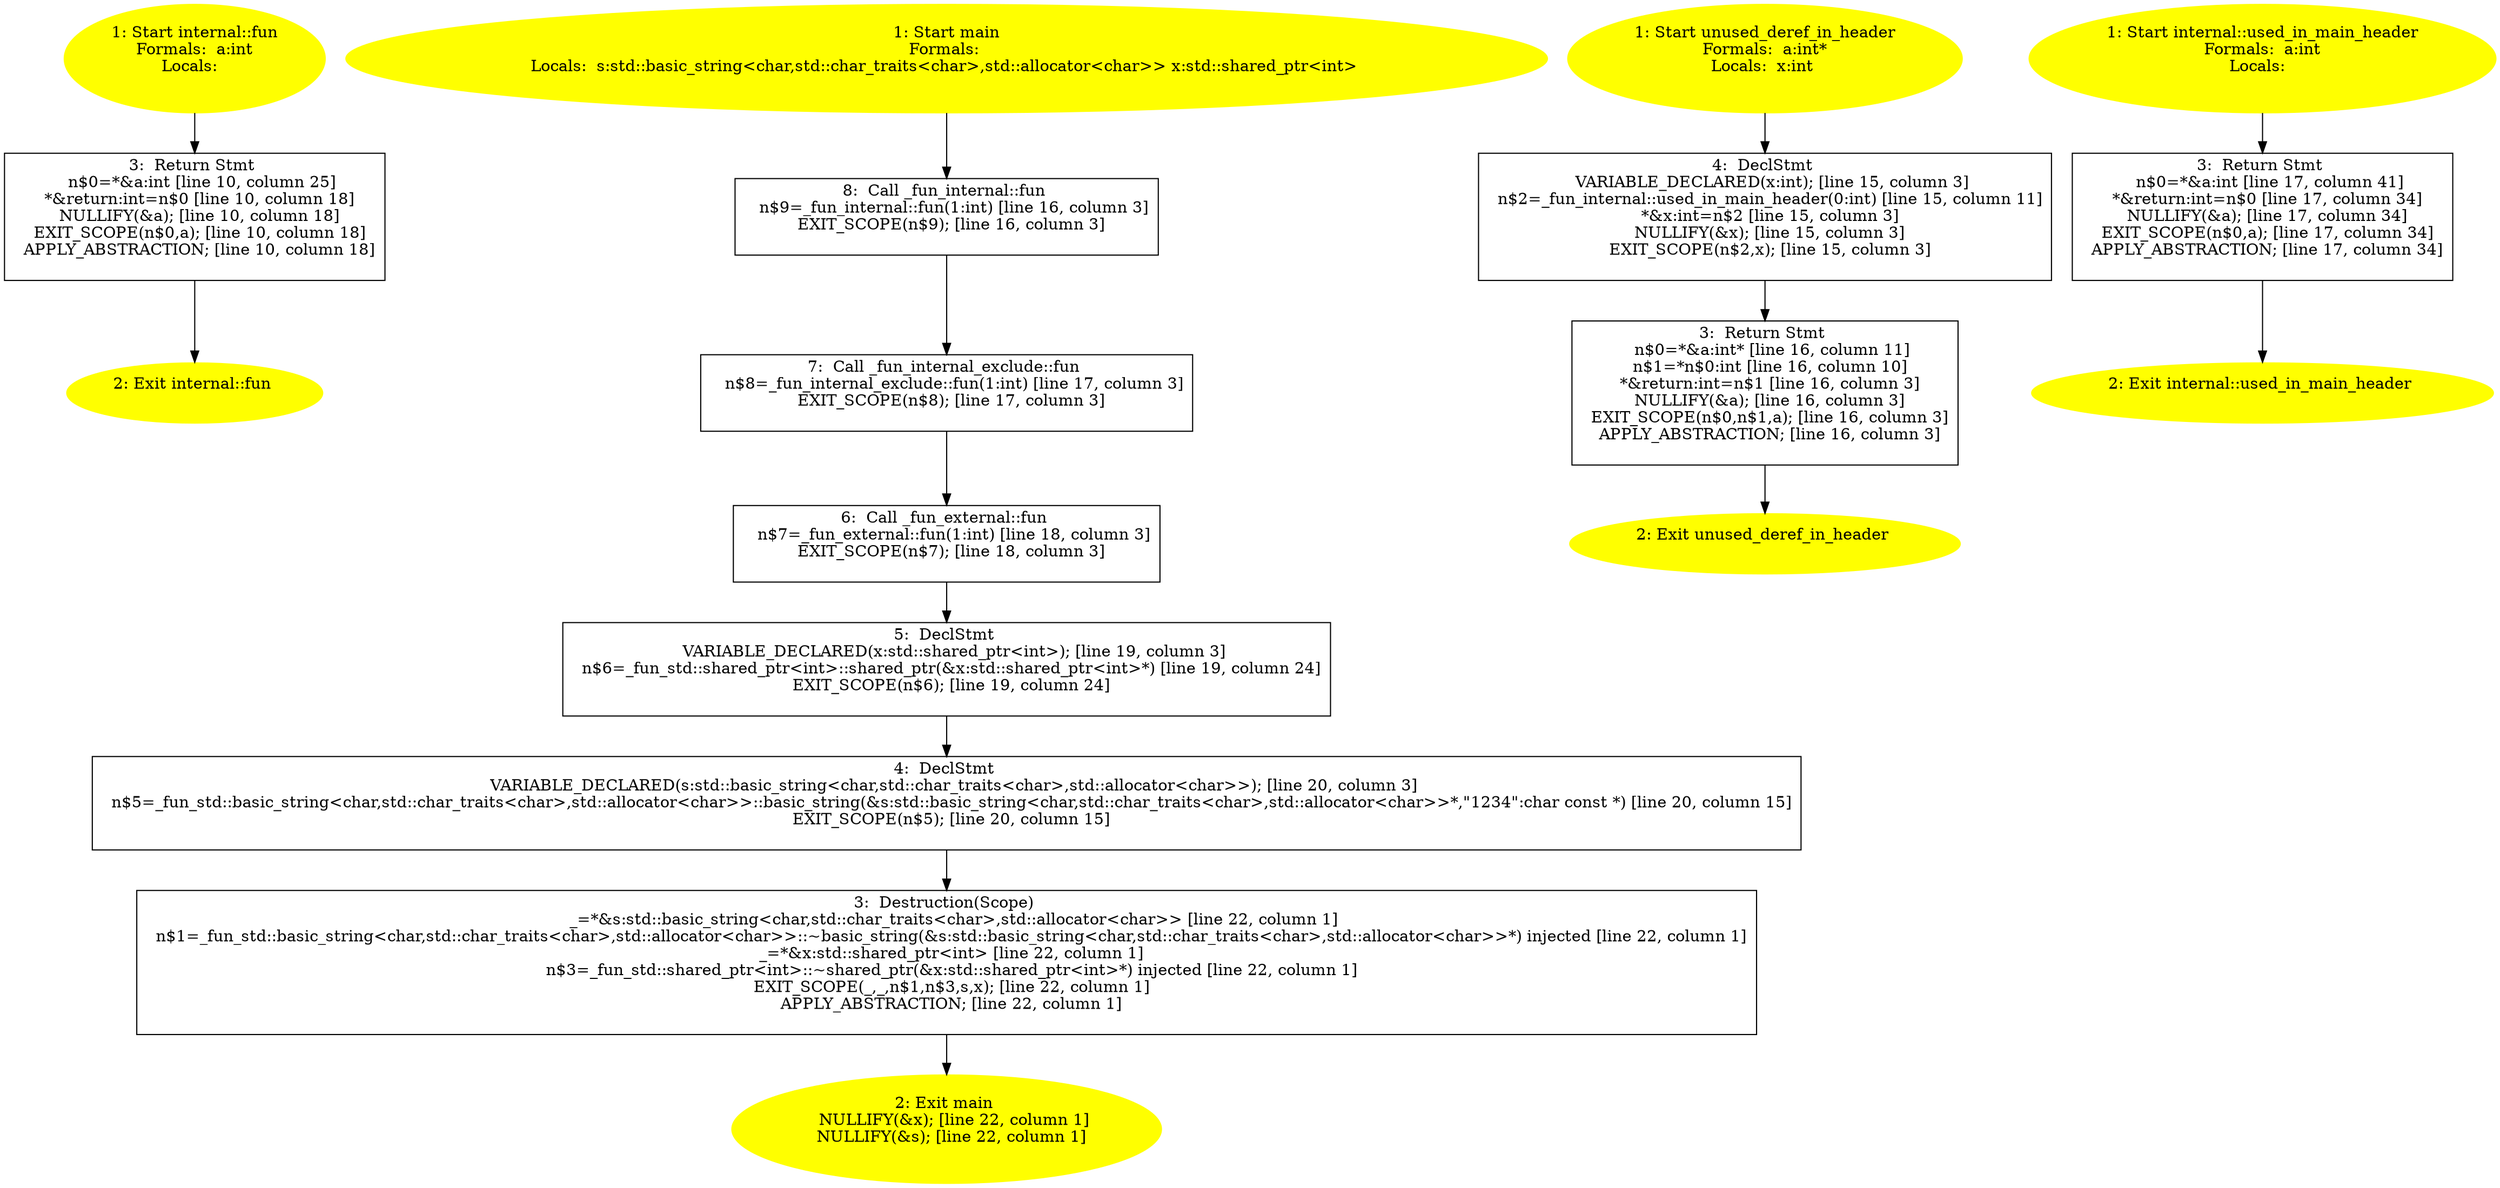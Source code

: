 /* @generated */
digraph cfg {
"fun#internal#3922054098004616643.55c3f2ad552457f847bc1570fce79224_1" [label="1: Start internal::fun\nFormals:  a:int\nLocals:  \n  " color=yellow style=filled]
	

	 "fun#internal#3922054098004616643.55c3f2ad552457f847bc1570fce79224_1" -> "fun#internal#3922054098004616643.55c3f2ad552457f847bc1570fce79224_3" ;
"fun#internal#3922054098004616643.55c3f2ad552457f847bc1570fce79224_2" [label="2: Exit internal::fun \n  " color=yellow style=filled]
	

"fun#internal#3922054098004616643.55c3f2ad552457f847bc1570fce79224_3" [label="3:  Return Stmt \n   n$0=*&a:int [line 10, column 25]\n  *&return:int=n$0 [line 10, column 18]\n  NULLIFY(&a); [line 10, column 18]\n  EXIT_SCOPE(n$0,a); [line 10, column 18]\n  APPLY_ABSTRACTION; [line 10, column 18]\n " shape="box"]
	

	 "fun#internal#3922054098004616643.55c3f2ad552457f847bc1570fce79224_3" -> "fun#internal#3922054098004616643.55c3f2ad552457f847bc1570fce79224_2" ;
"main.fad58de7366495db4650cfefac2fcd61_1" [label="1: Start main\nFormals: \nLocals:  s:std::basic_string<char,std::char_traits<char>,std::allocator<char>> x:std::shared_ptr<int> \n  " color=yellow style=filled]
	

	 "main.fad58de7366495db4650cfefac2fcd61_1" -> "main.fad58de7366495db4650cfefac2fcd61_8" ;
"main.fad58de7366495db4650cfefac2fcd61_2" [label="2: Exit main \n   NULLIFY(&x); [line 22, column 1]\n  NULLIFY(&s); [line 22, column 1]\n " color=yellow style=filled]
	

"main.fad58de7366495db4650cfefac2fcd61_3" [label="3:  Destruction(Scope) \n   _=*&s:std::basic_string<char,std::char_traits<char>,std::allocator<char>> [line 22, column 1]\n  n$1=_fun_std::basic_string<char,std::char_traits<char>,std::allocator<char>>::~basic_string(&s:std::basic_string<char,std::char_traits<char>,std::allocator<char>>*) injected [line 22, column 1]\n  _=*&x:std::shared_ptr<int> [line 22, column 1]\n  n$3=_fun_std::shared_ptr<int>::~shared_ptr(&x:std::shared_ptr<int>*) injected [line 22, column 1]\n  EXIT_SCOPE(_,_,n$1,n$3,s,x); [line 22, column 1]\n  APPLY_ABSTRACTION; [line 22, column 1]\n " shape="box"]
	

	 "main.fad58de7366495db4650cfefac2fcd61_3" -> "main.fad58de7366495db4650cfefac2fcd61_2" ;
"main.fad58de7366495db4650cfefac2fcd61_4" [label="4:  DeclStmt \n   VARIABLE_DECLARED(s:std::basic_string<char,std::char_traits<char>,std::allocator<char>>); [line 20, column 3]\n  n$5=_fun_std::basic_string<char,std::char_traits<char>,std::allocator<char>>::basic_string(&s:std::basic_string<char,std::char_traits<char>,std::allocator<char>>*,\"1234\":char const *) [line 20, column 15]\n  EXIT_SCOPE(n$5); [line 20, column 15]\n " shape="box"]
	

	 "main.fad58de7366495db4650cfefac2fcd61_4" -> "main.fad58de7366495db4650cfefac2fcd61_3" ;
"main.fad58de7366495db4650cfefac2fcd61_5" [label="5:  DeclStmt \n   VARIABLE_DECLARED(x:std::shared_ptr<int>); [line 19, column 3]\n  n$6=_fun_std::shared_ptr<int>::shared_ptr(&x:std::shared_ptr<int>*) [line 19, column 24]\n  EXIT_SCOPE(n$6); [line 19, column 24]\n " shape="box"]
	

	 "main.fad58de7366495db4650cfefac2fcd61_5" -> "main.fad58de7366495db4650cfefac2fcd61_4" ;
"main.fad58de7366495db4650cfefac2fcd61_6" [label="6:  Call _fun_external::fun \n   n$7=_fun_external::fun(1:int) [line 18, column 3]\n  EXIT_SCOPE(n$7); [line 18, column 3]\n " shape="box"]
	

	 "main.fad58de7366495db4650cfefac2fcd61_6" -> "main.fad58de7366495db4650cfefac2fcd61_5" ;
"main.fad58de7366495db4650cfefac2fcd61_7" [label="7:  Call _fun_internal_exclude::fun \n   n$8=_fun_internal_exclude::fun(1:int) [line 17, column 3]\n  EXIT_SCOPE(n$8); [line 17, column 3]\n " shape="box"]
	

	 "main.fad58de7366495db4650cfefac2fcd61_7" -> "main.fad58de7366495db4650cfefac2fcd61_6" ;
"main.fad58de7366495db4650cfefac2fcd61_8" [label="8:  Call _fun_internal::fun \n   n$9=_fun_internal::fun(1:int) [line 16, column 3]\n  EXIT_SCOPE(n$9); [line 16, column 3]\n " shape="box"]
	

	 "main.fad58de7366495db4650cfefac2fcd61_8" -> "main.fad58de7366495db4650cfefac2fcd61_7" ;
"unused_deref_in_header#15260603227785084028.ec2f844a26989dc35e9856ba0d7a485b_1" [label="1: Start unused_deref_in_header\nFormals:  a:int*\nLocals:  x:int \n  " color=yellow style=filled]
	

	 "unused_deref_in_header#15260603227785084028.ec2f844a26989dc35e9856ba0d7a485b_1" -> "unused_deref_in_header#15260603227785084028.ec2f844a26989dc35e9856ba0d7a485b_4" ;
"unused_deref_in_header#15260603227785084028.ec2f844a26989dc35e9856ba0d7a485b_2" [label="2: Exit unused_deref_in_header \n  " color=yellow style=filled]
	

"unused_deref_in_header#15260603227785084028.ec2f844a26989dc35e9856ba0d7a485b_3" [label="3:  Return Stmt \n   n$0=*&a:int* [line 16, column 11]\n  n$1=*n$0:int [line 16, column 10]\n  *&return:int=n$1 [line 16, column 3]\n  NULLIFY(&a); [line 16, column 3]\n  EXIT_SCOPE(n$0,n$1,a); [line 16, column 3]\n  APPLY_ABSTRACTION; [line 16, column 3]\n " shape="box"]
	

	 "unused_deref_in_header#15260603227785084028.ec2f844a26989dc35e9856ba0d7a485b_3" -> "unused_deref_in_header#15260603227785084028.ec2f844a26989dc35e9856ba0d7a485b_2" ;
"unused_deref_in_header#15260603227785084028.ec2f844a26989dc35e9856ba0d7a485b_4" [label="4:  DeclStmt \n   VARIABLE_DECLARED(x:int); [line 15, column 3]\n  n$2=_fun_internal::used_in_main_header(0:int) [line 15, column 11]\n  *&x:int=n$2 [line 15, column 3]\n  NULLIFY(&x); [line 15, column 3]\n  EXIT_SCOPE(n$2,x); [line 15, column 3]\n " shape="box"]
	

	 "unused_deref_in_header#15260603227785084028.ec2f844a26989dc35e9856ba0d7a485b_4" -> "unused_deref_in_header#15260603227785084028.ec2f844a26989dc35e9856ba0d7a485b_3" ;
"used_in_main_header#internal#16695915931787022844.43e60de71a2b141c8436dddf68ff1b63_1" [label="1: Start internal::used_in_main_header\nFormals:  a:int\nLocals:  \n  " color=yellow style=filled]
	

	 "used_in_main_header#internal#16695915931787022844.43e60de71a2b141c8436dddf68ff1b63_1" -> "used_in_main_header#internal#16695915931787022844.43e60de71a2b141c8436dddf68ff1b63_3" ;
"used_in_main_header#internal#16695915931787022844.43e60de71a2b141c8436dddf68ff1b63_2" [label="2: Exit internal::used_in_main_header \n  " color=yellow style=filled]
	

"used_in_main_header#internal#16695915931787022844.43e60de71a2b141c8436dddf68ff1b63_3" [label="3:  Return Stmt \n   n$0=*&a:int [line 17, column 41]\n  *&return:int=n$0 [line 17, column 34]\n  NULLIFY(&a); [line 17, column 34]\n  EXIT_SCOPE(n$0,a); [line 17, column 34]\n  APPLY_ABSTRACTION; [line 17, column 34]\n " shape="box"]
	

	 "used_in_main_header#internal#16695915931787022844.43e60de71a2b141c8436dddf68ff1b63_3" -> "used_in_main_header#internal#16695915931787022844.43e60de71a2b141c8436dddf68ff1b63_2" ;
}
